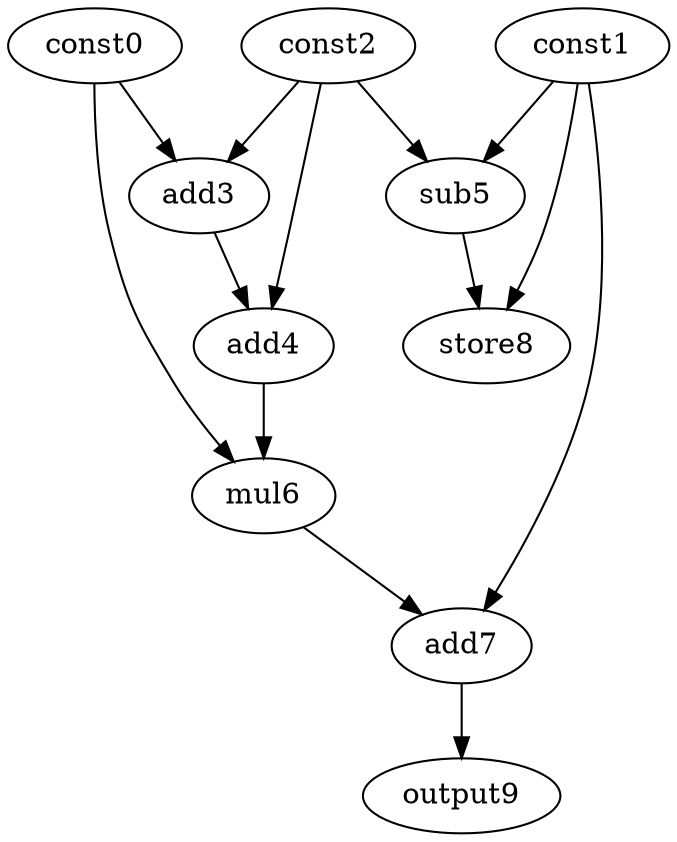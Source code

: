 digraph G { 
const0[opcode=const]; 
const1[opcode=const]; 
const2[opcode=const]; 
add3[opcode=add]; 
add4[opcode=add]; 
sub5[opcode=sub]; 
mul6[opcode=mul]; 
add7[opcode=add]; 
store8[opcode=store]; 
output9[opcode=output]; 
const0->add3[operand=0];
const2->add3[operand=1];
const1->sub5[operand=0];
const2->sub5[operand=1];
const2->add4[operand=0];
add3->add4[operand=1];
const1->store8[operand=0];
sub5->store8[operand=1];
const0->mul6[operand=0];
add4->mul6[operand=1];
const1->add7[operand=0];
mul6->add7[operand=1];
add7->output9[operand=0];
}
